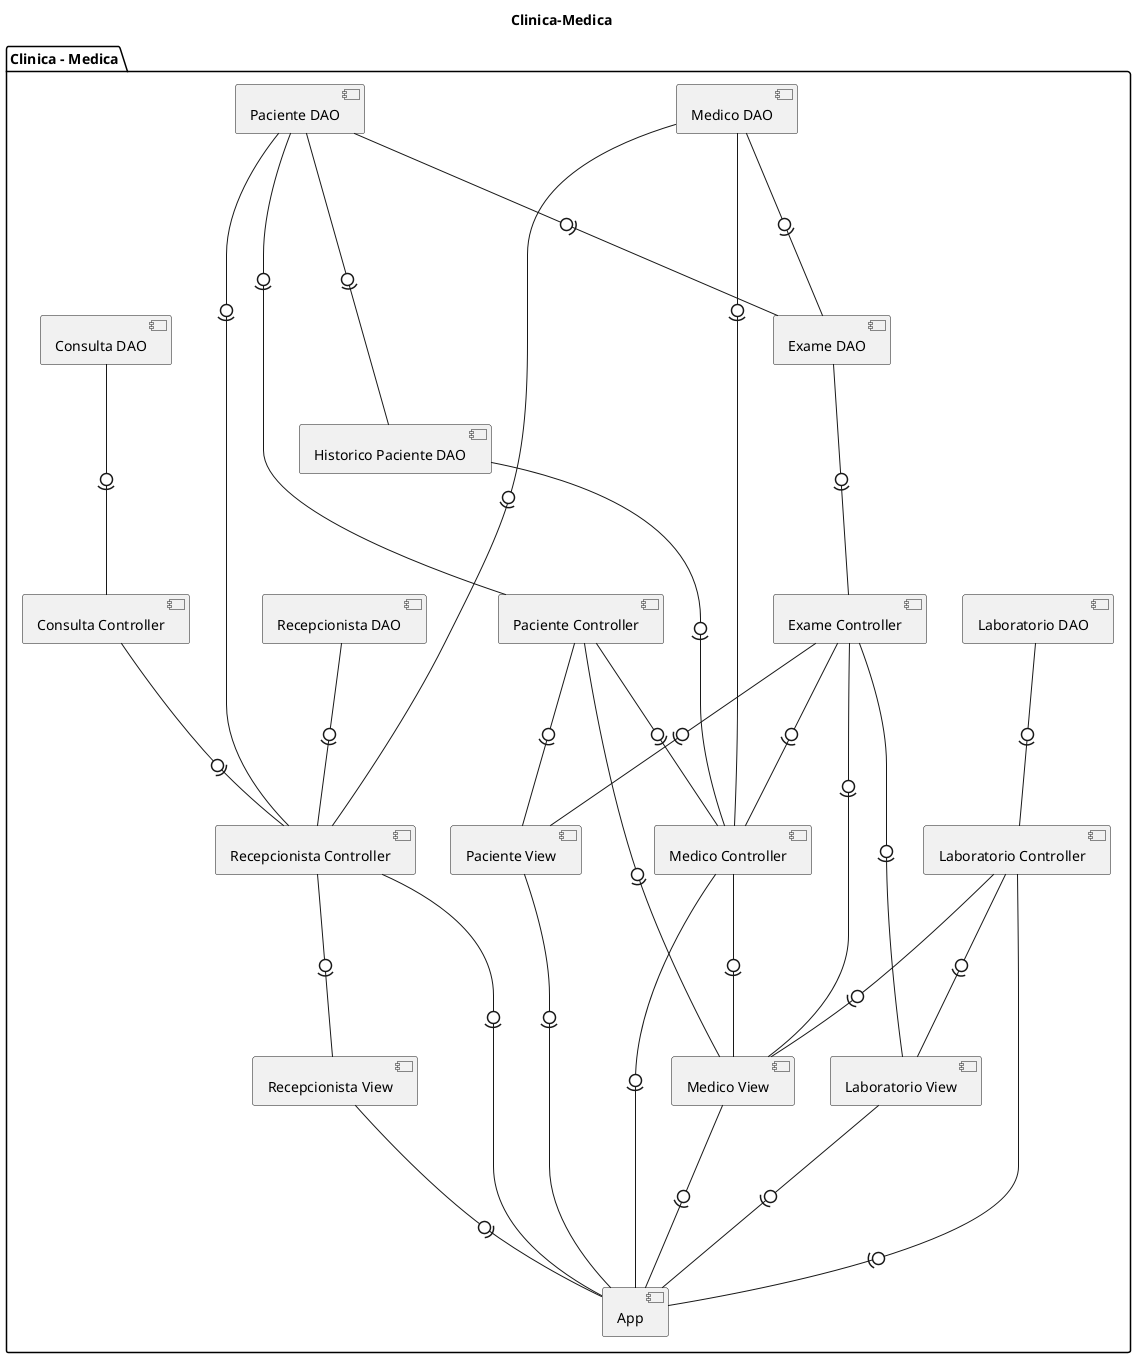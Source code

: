 @startuml
	skinparam componentStyle uml2

	title Clinica-Medica

	package "Clinica - Medica" {

        [Medico DAO] --0)-- [Medico Controller]
        [Medico DAO] --0)-- [Exame DAO]
        [Medico DAO] --0)-- [Recepcionista Controller]
        
        [Exame DAO] --0)-- [Exame Controller]

        [Historico Paciente DAO] --0)-- [Medico Controller]

        [Laboratorio DAO] --0)-- [Laboratorio Controller]

        [Paciente DAO] --0)--[Paciente Controller]  
        [Paciente DAO] --0)-- [Recepcionista Controller]  
        [Paciente DAO] --0)-- [Exame DAO]  
        [Paciente DAO] --0)-- [Historico Paciente DAO]  

        [Recepcionista DAO] --0)-- [Recepcionista Controller]

        [Consulta DAO] --0)-- [Consulta Controller]

        [Recepcionista Controller] --0)-- [Recepcionista View]
        [Recepcionista Controller] --0)-- [App]

        [Laboratorio Controller] --0)-- [Laboratorio View]
        [Laboratorio Controller] --0)-- [Medico View]
        [Laboratorio Controller] --0)-- [App]

        [Paciente Controller] --0)-- [Paciente View]
        [Paciente Controller] --0)-- [Medico View]
        [Paciente Controller] --0)-- [Medico Controller]

        [Exame Controller] --0)-- [Laboratorio View]
        [Exame Controller] --0)-- [Medico View]
        [Exame Controller] --0)-- [Paciente View]
        [Exame Controller] --0)-- [Medico Controller]

        [Medico Controller] --0)-- [Medico View]
        [Medico Controller] --0)-- [App]

        [Consulta Controller] --0)--[Recepcionista Controller]

        [Medico View] --0)-- [App]
        [Laboratorio View] --0)-- [App]
        [Recepcionista View] --0)-- [App]
        [Paciente View] --0)-- [App]
        		
	}
@enduml